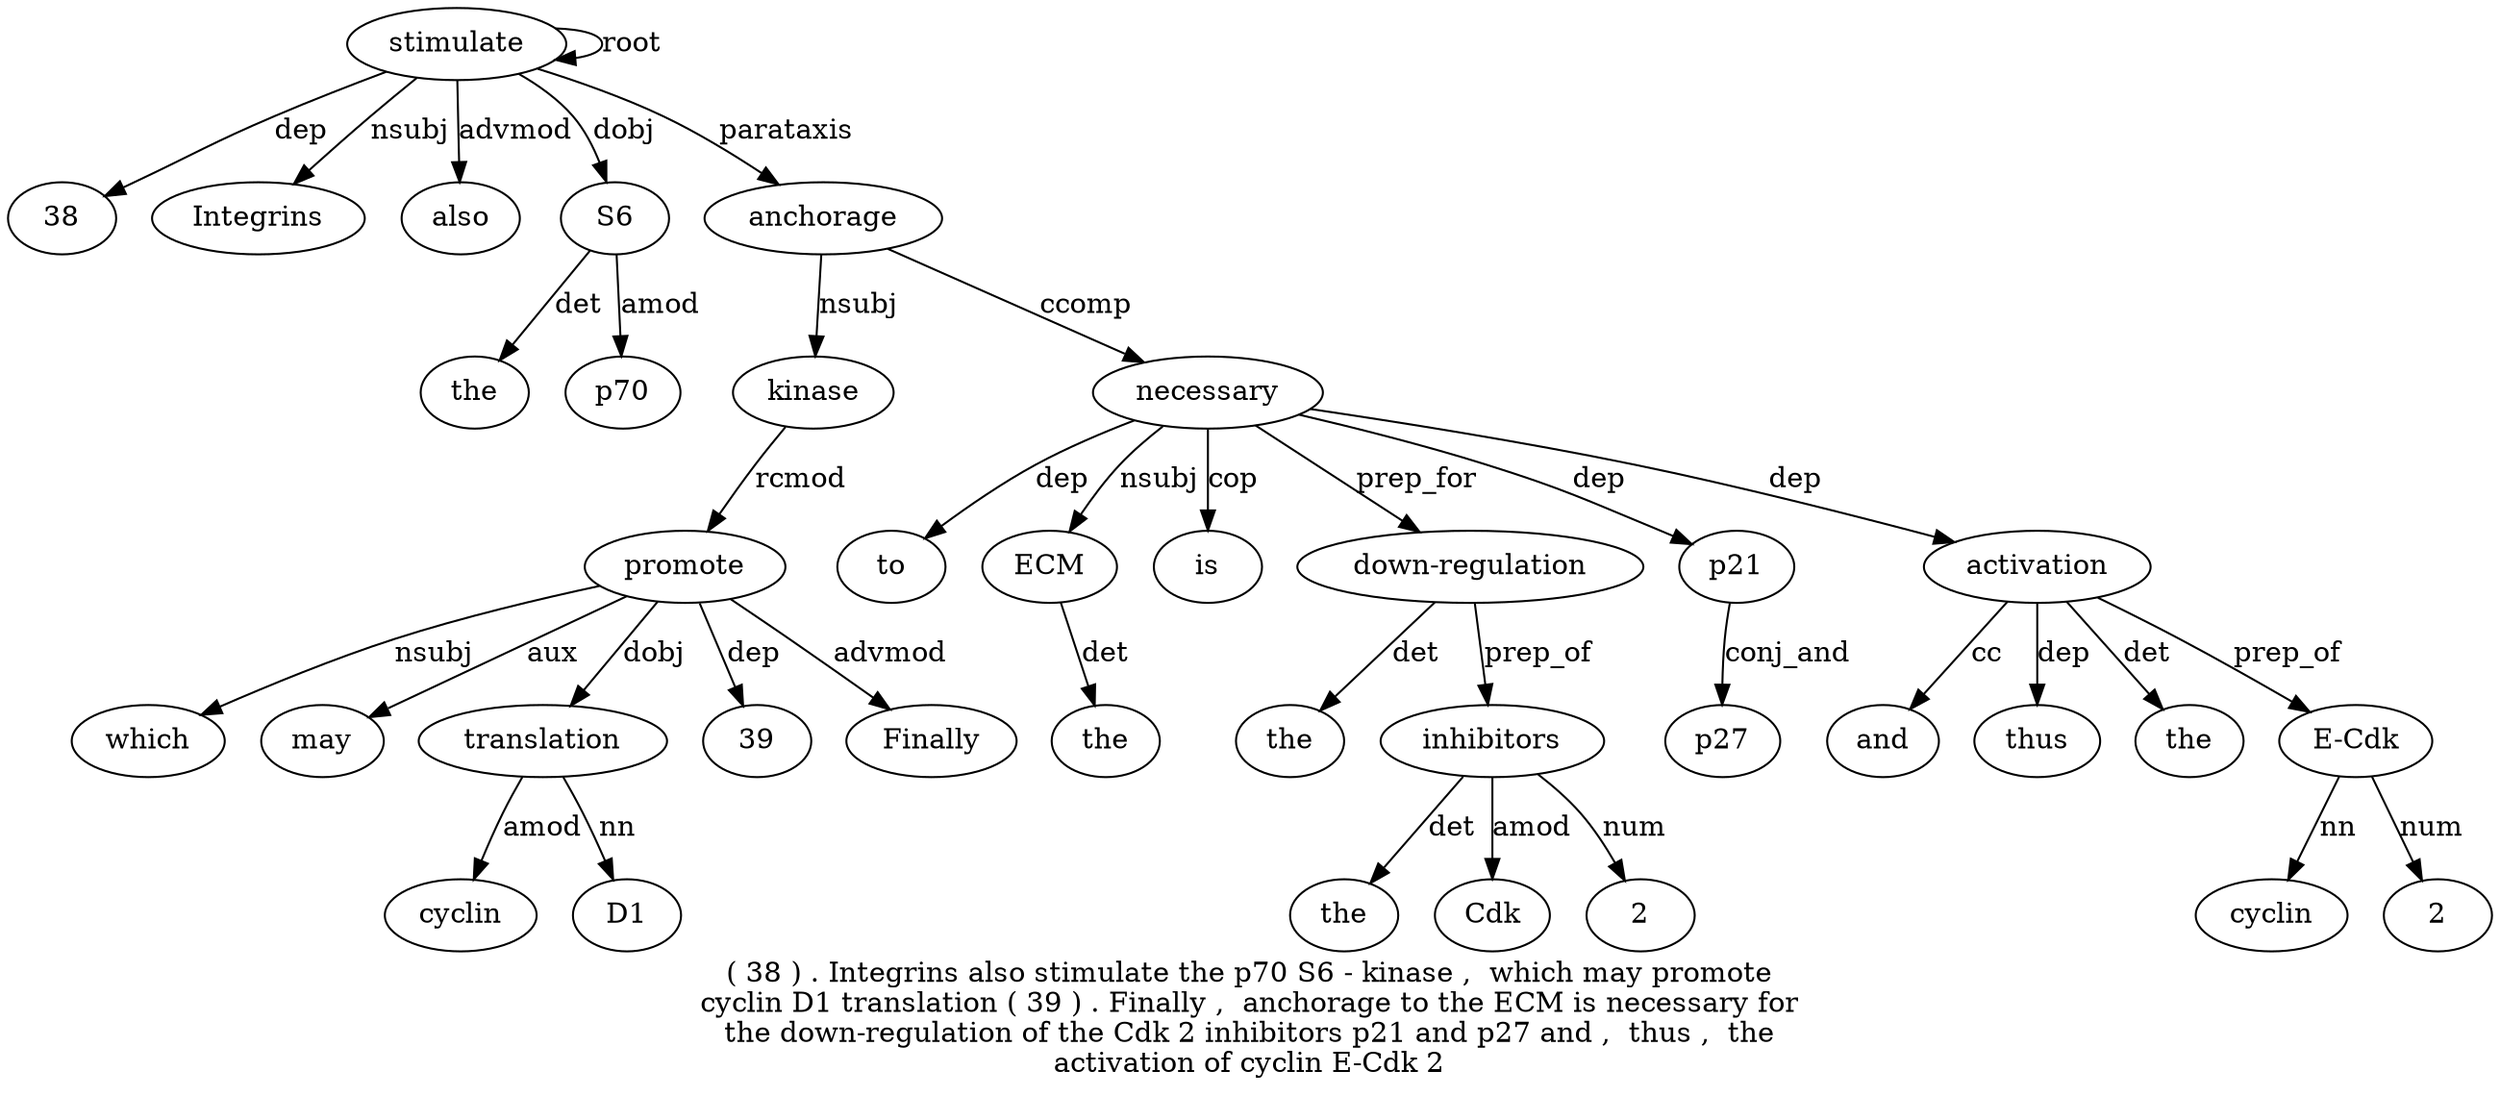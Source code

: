digraph "( 38 ) . Integrins also stimulate the p70 S6 - kinase ,  which may promote cyclin D1 translation ( 39 ) . Finally ,  anchorage to the ECM is necessary for the down-regulation of the Cdk 2 inhibitors p21 and p27 and ,  thus ,  the activation of cyclin E-Cdk 2" {
label="( 38 ) . Integrins also stimulate the p70 S6 - kinase ,  which may promote
cyclin D1 translation ( 39 ) . Finally ,  anchorage to the ECM is necessary for
the down-regulation of the Cdk 2 inhibitors p21 and p27 and ,  thus ,  the
activation of cyclin E-Cdk 2";
stimulate7 [style=filled, fillcolor=white, label=stimulate];
382 [style=filled, fillcolor=white, label=38];
stimulate7 -> 382  [label=dep];
Integrins5 [style=filled, fillcolor=white, label=Integrins];
stimulate7 -> Integrins5  [label=nsubj];
also6 [style=filled, fillcolor=white, label=also];
stimulate7 -> also6  [label=advmod];
stimulate7 -> stimulate7  [label=root];
S610 [style=filled, fillcolor=white, label=S6];
the8 [style=filled, fillcolor=white, label=the];
S610 -> the8  [label=det];
p709 [style=filled, fillcolor=white, label=p70];
S610 -> p709  [label=amod];
stimulate7 -> S610  [label=dobj];
anchorage26 [style=filled, fillcolor=white, label=anchorage];
kinase12 [style=filled, fillcolor=white, label=kinase];
anchorage26 -> kinase12  [label=nsubj];
promote16 [style=filled, fillcolor=white, label=promote];
which14 [style=filled, fillcolor=white, label=which];
promote16 -> which14  [label=nsubj];
may15 [style=filled, fillcolor=white, label=may];
promote16 -> may15  [label=aux];
kinase12 -> promote16  [label=rcmod];
translation19 [style=filled, fillcolor=white, label=translation];
cyclin17 [style=filled, fillcolor=white, label=cyclin];
translation19 -> cyclin17  [label=amod];
D118 [style=filled, fillcolor=white, label=D1];
translation19 -> D118  [label=nn];
promote16 -> translation19  [label=dobj];
3921 [style=filled, fillcolor=white, label=39];
promote16 -> 3921  [label=dep];
Finally24 [style=filled, fillcolor=white, label=Finally];
promote16 -> Finally24  [label=advmod];
stimulate7 -> anchorage26  [label=parataxis];
necessary31 [style=filled, fillcolor=white, label=necessary];
to27 [style=filled, fillcolor=white, label=to];
necessary31 -> to27  [label=dep];
ECM29 [style=filled, fillcolor=white, label=ECM];
the28 [style=filled, fillcolor=white, label=the];
ECM29 -> the28  [label=det];
necessary31 -> ECM29  [label=nsubj];
is30 [style=filled, fillcolor=white, label=is];
necessary31 -> is30  [label=cop];
anchorage26 -> necessary31  [label=ccomp];
"down-regulation34" [style=filled, fillcolor=white, label="down-regulation"];
the33 [style=filled, fillcolor=white, label=the];
"down-regulation34" -> the33  [label=det];
necessary31 -> "down-regulation34"  [label=prep_for];
inhibitors39 [style=filled, fillcolor=white, label=inhibitors];
the36 [style=filled, fillcolor=white, label=the];
inhibitors39 -> the36  [label=det];
Cdk37 [style=filled, fillcolor=white, label=Cdk];
inhibitors39 -> Cdk37  [label=amod];
238 [style=filled, fillcolor=white, label=2];
inhibitors39 -> 238  [label=num];
"down-regulation34" -> inhibitors39  [label=prep_of];
p2140 [style=filled, fillcolor=white, label=p21];
necessary31 -> p2140  [label=dep];
p274 [style=filled, fillcolor=white, label=p27];
p2140 -> p274  [label=conj_and];
activation48 [style=filled, fillcolor=white, label=activation];
and43 [style=filled, fillcolor=white, label=and];
activation48 -> and43  [label=cc];
thus45 [style=filled, fillcolor=white, label=thus];
activation48 -> thus45  [label=dep];
the47 [style=filled, fillcolor=white, label=the];
activation48 -> the47  [label=det];
necessary31 -> activation48  [label=dep];
"E-Cdk51" [style=filled, fillcolor=white, label="E-Cdk"];
cyclin50 [style=filled, fillcolor=white, label=cyclin];
"E-Cdk51" -> cyclin50  [label=nn];
activation48 -> "E-Cdk51"  [label=prep_of];
25 [style=filled, fillcolor=white, label=2];
"E-Cdk51" -> 25  [label=num];
}

